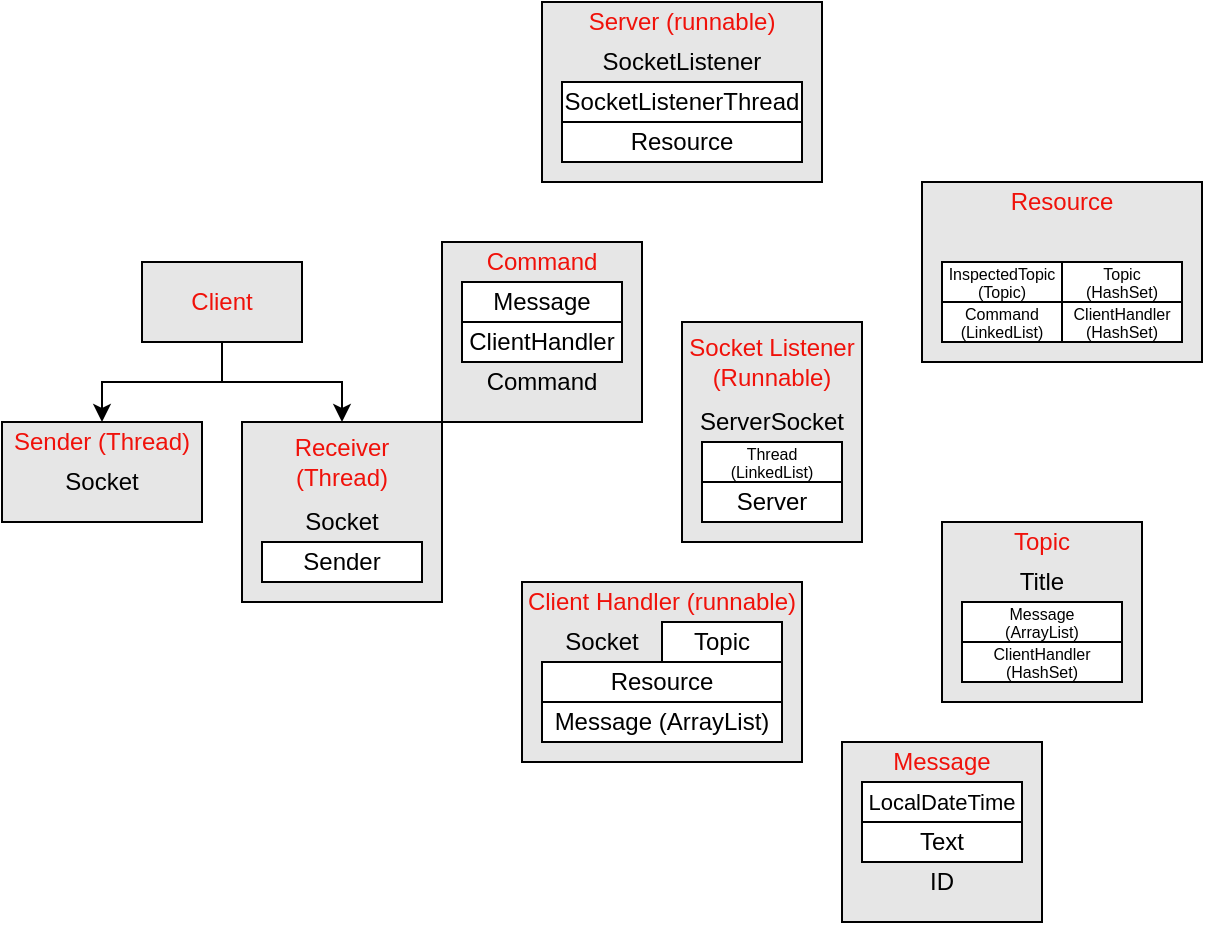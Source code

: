 <mxfile version="22.1.18" type="device">
  <diagram name="Pagina-1" id="wI27bPoJFc5p_HXJKbDN">
    <mxGraphModel dx="512" dy="1499" grid="1" gridSize="10" guides="1" tooltips="1" connect="1" arrows="1" fold="1" page="1" pageScale="1" pageWidth="827" pageHeight="1169" math="0" shadow="0">
      <root>
        <mxCell id="0" />
        <mxCell id="1" parent="0" />
        <mxCell id="qnNc0kTauwBYyMINaoBO-11" value="" style="rounded=0;whiteSpace=wrap;html=1;fillColor=#E6E6E6;container=0;" vertex="1" parent="1">
          <mxGeometry x="590" y="80" width="140" height="90" as="geometry" />
        </mxCell>
        <mxCell id="Iui_RZqFVlRPq1NbMvMK-6" value="" style="rounded=0;whiteSpace=wrap;html=1;fillColor=#E6E6E6;container=0;" parent="1" vertex="1">
          <mxGeometry x="400" y="-10" width="140" height="90" as="geometry" />
        </mxCell>
        <mxCell id="suwgdQuGO1j37GhDRJw1-20" value="" style="rounded=0;whiteSpace=wrap;html=1;fillColor=#E6E6E6;" parent="1" vertex="1">
          <mxGeometry x="250" y="200" width="100" height="90" as="geometry" />
        </mxCell>
        <mxCell id="suwgdQuGO1j37GhDRJw1-67" style="edgeStyle=orthogonalEdgeStyle;rounded=0;orthogonalLoop=1;jettySize=auto;html=1;entryX=0.5;entryY=0;entryDx=0;entryDy=0;" parent="1" source="suwgdQuGO1j37GhDRJw1-1" target="suwgdQuGO1j37GhDRJw1-3" edge="1">
          <mxGeometry relative="1" as="geometry" />
        </mxCell>
        <mxCell id="suwgdQuGO1j37GhDRJw1-70" style="edgeStyle=orthogonalEdgeStyle;rounded=0;orthogonalLoop=1;jettySize=auto;html=1;" parent="1" source="suwgdQuGO1j37GhDRJw1-1" target="suwgdQuGO1j37GhDRJw1-22" edge="1">
          <mxGeometry relative="1" as="geometry" />
        </mxCell>
        <mxCell id="suwgdQuGO1j37GhDRJw1-1" value="&lt;font color=&quot;#f0110a&quot;&gt;Client&lt;/font&gt;" style="rounded=0;whiteSpace=wrap;html=1;fillColor=#E6E6E6;" parent="1" vertex="1">
          <mxGeometry x="200" y="120" width="80" height="40" as="geometry" />
        </mxCell>
        <mxCell id="suwgdQuGO1j37GhDRJw1-62" value="" style="group;fillColor=#E6E6E6;container=0;" parent="1" vertex="1" connectable="0">
          <mxGeometry x="360" y="110" width="80" height="60" as="geometry" />
        </mxCell>
        <mxCell id="suwgdQuGO1j37GhDRJw1-25" value="" style="rounded=0;whiteSpace=wrap;html=1;fillColor=#E6E6E6;" parent="1" vertex="1">
          <mxGeometry x="390" y="280" width="140" height="90" as="geometry" />
        </mxCell>
        <mxCell id="suwgdQuGO1j37GhDRJw1-30" value="&lt;font color=&quot;#f0110a&quot;&gt;Client Handler (runnable)&lt;/font&gt;" style="text;html=1;strokeColor=none;fillColor=none;align=center;verticalAlign=middle;whiteSpace=wrap;rounded=0;" parent="1" vertex="1">
          <mxGeometry x="390" y="280" width="140" height="20" as="geometry" />
        </mxCell>
        <mxCell id="suwgdQuGO1j37GhDRJw1-31" value="Socket" style="text;html=1;strokeColor=none;fillColor=none;align=center;verticalAlign=middle;whiteSpace=wrap;rounded=0;" parent="1" vertex="1">
          <mxGeometry x="400" y="300" width="60" height="20" as="geometry" />
        </mxCell>
        <mxCell id="suwgdQuGO1j37GhDRJw1-32" value="Topic" style="rounded=0;whiteSpace=wrap;html=1;" parent="1" vertex="1">
          <mxGeometry x="460" y="300" width="60" height="20" as="geometry" />
        </mxCell>
        <mxCell id="suwgdQuGO1j37GhDRJw1-33" value="Resource" style="rounded=0;whiteSpace=wrap;html=1;" parent="1" vertex="1">
          <mxGeometry x="400" y="320" width="120" height="20" as="geometry" />
        </mxCell>
        <mxCell id="suwgdQuGO1j37GhDRJw1-21" value="Socket" style="text;html=1;strokeColor=none;fillColor=none;align=center;verticalAlign=middle;whiteSpace=wrap;rounded=0;" parent="1" vertex="1">
          <mxGeometry x="270" y="240" width="60" height="20" as="geometry" />
        </mxCell>
        <mxCell id="suwgdQuGO1j37GhDRJw1-22" value="&lt;font color=&quot;#f0110a&quot;&gt;Receiver&lt;br&gt;(Thread)&lt;br&gt;&lt;/font&gt;" style="text;html=1;strokeColor=none;fillColor=none;align=center;verticalAlign=middle;whiteSpace=wrap;rounded=0;" parent="1" vertex="1">
          <mxGeometry x="250" y="200" width="100" height="40" as="geometry" />
        </mxCell>
        <mxCell id="suwgdQuGO1j37GhDRJw1-24" value="Sender" style="rounded=0;whiteSpace=wrap;html=1;" parent="1" vertex="1">
          <mxGeometry x="260" y="260" width="80" height="20" as="geometry" />
        </mxCell>
        <mxCell id="suwgdQuGO1j37GhDRJw1-15" value="" style="rounded=0;whiteSpace=wrap;html=1;fillColor=#E6E6E6;" parent="1" vertex="1">
          <mxGeometry x="130" y="200" width="100" height="50" as="geometry" />
        </mxCell>
        <mxCell id="suwgdQuGO1j37GhDRJw1-4" value="Socket" style="text;html=1;strokeColor=none;fillColor=none;align=center;verticalAlign=middle;whiteSpace=wrap;rounded=0;" parent="1" vertex="1">
          <mxGeometry x="150" y="220" width="60" height="20" as="geometry" />
        </mxCell>
        <mxCell id="suwgdQuGO1j37GhDRJw1-3" value="&lt;font color=&quot;#f0110a&quot;&gt;Sender (Thread)&lt;/font&gt;" style="text;html=1;strokeColor=none;fillColor=none;align=center;verticalAlign=middle;whiteSpace=wrap;rounded=0;" parent="1" vertex="1">
          <mxGeometry x="130" y="200" width="100" height="20" as="geometry" />
        </mxCell>
        <mxCell id="suwgdQuGO1j37GhDRJw1-34" value="" style="rounded=0;whiteSpace=wrap;html=1;fillColor=#E6E6E6;" parent="1" vertex="1">
          <mxGeometry x="350" y="110" width="100" height="90" as="geometry" />
        </mxCell>
        <mxCell id="suwgdQuGO1j37GhDRJw1-36" value="&lt;font color=&quot;#f0110a&quot;&gt;Command&lt;/font&gt;" style="text;html=1;strokeColor=none;fillColor=none;align=center;verticalAlign=middle;whiteSpace=wrap;rounded=0;" parent="1" vertex="1">
          <mxGeometry x="350" y="110" width="100" height="20" as="geometry" />
        </mxCell>
        <mxCell id="suwgdQuGO1j37GhDRJw1-37" value="Message" style="rounded=0;whiteSpace=wrap;html=1;" parent="1" vertex="1">
          <mxGeometry x="360" y="130" width="80" height="20" as="geometry" />
        </mxCell>
        <mxCell id="suwgdQuGO1j37GhDRJw1-38" value="ClientHandler" style="rounded=0;whiteSpace=wrap;html=1;" parent="1" vertex="1">
          <mxGeometry x="360" y="150" width="80" height="20" as="geometry" />
        </mxCell>
        <mxCell id="suwgdQuGO1j37GhDRJw1-39" value="" style="rounded=0;whiteSpace=wrap;html=1;fillColor=#E6E6E6;" parent="1" vertex="1">
          <mxGeometry x="550" y="360" width="100" height="90" as="geometry" />
        </mxCell>
        <mxCell id="suwgdQuGO1j37GhDRJw1-40" value="&lt;font color=&quot;#f0110a&quot;&gt;Message&lt;/font&gt;" style="text;html=1;strokeColor=none;fillColor=none;align=center;verticalAlign=middle;whiteSpace=wrap;rounded=0;" parent="1" vertex="1">
          <mxGeometry x="570" y="360" width="60" height="20" as="geometry" />
        </mxCell>
        <mxCell id="suwgdQuGO1j37GhDRJw1-41" value="Text" style="rounded=0;whiteSpace=wrap;html=1;" parent="1" vertex="1">
          <mxGeometry x="560" y="400" width="80" height="20" as="geometry" />
        </mxCell>
        <mxCell id="suwgdQuGO1j37GhDRJw1-42" value="&lt;font style=&quot;font-size: 11px;&quot;&gt;LocalDateTime&lt;/font&gt;" style="rounded=0;whiteSpace=wrap;html=1;" parent="1" vertex="1">
          <mxGeometry x="560" y="380" width="80" height="20" as="geometry" />
        </mxCell>
        <mxCell id="Iui_RZqFVlRPq1NbMvMK-13" value="" style="rounded=0;whiteSpace=wrap;html=1;fillColor=#E6E6E6;" parent="1" vertex="1">
          <mxGeometry x="470" y="150" width="90" height="110" as="geometry" />
        </mxCell>
        <mxCell id="Iui_RZqFVlRPq1NbMvMK-15" value="ServerSocket" style="text;html=1;strokeColor=none;fillColor=none;align=center;verticalAlign=middle;whiteSpace=wrap;rounded=0;" parent="1" vertex="1">
          <mxGeometry x="470" y="190" width="90" height="20" as="geometry" />
        </mxCell>
        <mxCell id="Iui_RZqFVlRPq1NbMvMK-16" value="&lt;font color=&quot;#f0110a&quot;&gt;Socket Listener (Runnable)&lt;/font&gt;" style="text;html=1;strokeColor=none;fillColor=none;align=center;verticalAlign=middle;whiteSpace=wrap;rounded=0;" parent="1" vertex="1">
          <mxGeometry x="470" y="150" width="90" height="40" as="geometry" />
        </mxCell>
        <mxCell id="Iui_RZqFVlRPq1NbMvMK-17" value="Server" style="rounded=0;whiteSpace=wrap;html=1;" parent="1" vertex="1">
          <mxGeometry x="480" y="230" width="70" height="20" as="geometry" />
        </mxCell>
        <mxCell id="Iui_RZqFVlRPq1NbMvMK-7" value="&lt;p style=&quot;line-height: 60%;&quot;&gt;&lt;font style=&quot;font-size: 8px;&quot;&gt;ClientHandler&lt;br&gt;(HashSet)&lt;/font&gt;&lt;/p&gt;" style="rounded=0;whiteSpace=wrap;html=1;container=0;" parent="1" vertex="1">
          <mxGeometry x="660" y="140" width="60" height="20" as="geometry" />
        </mxCell>
        <mxCell id="Iui_RZqFVlRPq1NbMvMK-8" value="&lt;p style=&quot;line-height: 60%;&quot;&gt;&lt;span style=&quot;font-size: 8px;&quot;&gt;Topic&lt;br&gt;(HashSet)&lt;/span&gt;&lt;/p&gt;" style="rounded=0;whiteSpace=wrap;html=1;container=0;" parent="1" vertex="1">
          <mxGeometry x="660" y="120" width="60" height="20" as="geometry" />
        </mxCell>
        <mxCell id="Iui_RZqFVlRPq1NbMvMK-9" value="&lt;p style=&quot;line-height: 60%;&quot;&gt;&lt;span style=&quot;font-size: 8px;&quot;&gt;Command&lt;br&gt;(LinkedList)&lt;/span&gt;&lt;/p&gt;" style="rounded=0;whiteSpace=wrap;html=1;container=0;" parent="1" vertex="1">
          <mxGeometry x="600" y="140" width="60" height="20" as="geometry" />
        </mxCell>
        <mxCell id="Iui_RZqFVlRPq1NbMvMK-10" value="&lt;font color=&quot;#f0110a&quot;&gt;Server (runnable)&lt;/font&gt;" style="text;html=1;strokeColor=none;fillColor=none;align=center;verticalAlign=middle;whiteSpace=wrap;rounded=0;container=0;" parent="1" vertex="1">
          <mxGeometry x="400" y="-10" width="140" height="20" as="geometry" />
        </mxCell>
        <mxCell id="Iui_RZqFVlRPq1NbMvMK-23" value="SocketListenerThread" style="rounded=0;whiteSpace=wrap;html=1;container=0;" parent="1" vertex="1">
          <mxGeometry x="410" y="30" width="120" height="20" as="geometry" />
        </mxCell>
        <mxCell id="suwgdQuGO1j37GhDRJw1-50" value="" style="rounded=0;whiteSpace=wrap;html=1;fillColor=#E6E6E6;movable=1;resizable=1;rotatable=1;deletable=1;editable=1;locked=0;connectable=1;container=0;" parent="1" vertex="1">
          <mxGeometry x="600" y="250" width="100" height="90" as="geometry" />
        </mxCell>
        <mxCell id="suwgdQuGO1j37GhDRJw1-51" value="Title" style="text;html=1;strokeColor=none;fillColor=none;align=center;verticalAlign=middle;whiteSpace=wrap;rounded=0;movable=1;resizable=1;rotatable=1;deletable=1;editable=1;locked=0;connectable=1;container=0;" parent="1" vertex="1">
          <mxGeometry x="620" y="270" width="60" height="20" as="geometry" />
        </mxCell>
        <mxCell id="suwgdQuGO1j37GhDRJw1-52" value="&lt;font color=&quot;#f0110a&quot;&gt;Topic&lt;/font&gt;" style="text;html=1;strokeColor=none;fillColor=none;align=center;verticalAlign=middle;whiteSpace=wrap;rounded=0;movable=1;resizable=1;rotatable=1;deletable=1;editable=1;locked=0;connectable=1;container=0;" parent="1" vertex="1">
          <mxGeometry x="620" y="250" width="60" height="20" as="geometry" />
        </mxCell>
        <mxCell id="suwgdQuGO1j37GhDRJw1-55" value="&lt;p style=&quot;line-height: 60%;&quot;&gt;&lt;font style=&quot;font-size: 8px;&quot;&gt;Message&lt;br&gt;(ArrayList)&lt;/font&gt;&lt;/p&gt;" style="rounded=0;whiteSpace=wrap;html=1;movable=1;resizable=1;rotatable=1;deletable=1;editable=1;locked=0;connectable=1;container=0;" parent="1" vertex="1">
          <mxGeometry x="610" y="290" width="80" height="20" as="geometry" />
        </mxCell>
        <mxCell id="suwgdQuGO1j37GhDRJw1-56" value="&lt;p style=&quot;line-height: 60%;&quot;&gt;&lt;font style=&quot;font-size: 8px;&quot;&gt;ClientHandler&lt;br&gt;(HashSet)&lt;/font&gt;&lt;/p&gt;" style="rounded=0;whiteSpace=wrap;html=1;movable=1;resizable=1;rotatable=1;deletable=1;editable=1;locked=0;connectable=1;container=0;" parent="1" vertex="1">
          <mxGeometry x="610" y="310" width="80" height="20" as="geometry" />
        </mxCell>
        <mxCell id="qnNc0kTauwBYyMINaoBO-1" value="Resource" style="rounded=0;whiteSpace=wrap;html=1;container=0;" vertex="1" parent="1">
          <mxGeometry x="410" y="50" width="120" height="20" as="geometry" />
        </mxCell>
        <mxCell id="qnNc0kTauwBYyMINaoBO-3" value="SocketListener" style="text;html=1;strokeColor=none;fillColor=none;align=center;verticalAlign=middle;whiteSpace=wrap;rounded=0;" vertex="1" parent="1">
          <mxGeometry x="410" y="10" width="120" height="20" as="geometry" />
        </mxCell>
        <mxCell id="qnNc0kTauwBYyMINaoBO-4" value="Message (ArrayList)" style="rounded=0;whiteSpace=wrap;html=1;" vertex="1" parent="1">
          <mxGeometry x="400" y="340" width="120" height="20" as="geometry" />
        </mxCell>
        <mxCell id="qnNc0kTauwBYyMINaoBO-8" value="Command" style="text;html=1;strokeColor=none;fillColor=none;align=center;verticalAlign=middle;whiteSpace=wrap;rounded=0;" vertex="1" parent="1">
          <mxGeometry x="360" y="170" width="80" height="20" as="geometry" />
        </mxCell>
        <mxCell id="qnNc0kTauwBYyMINaoBO-9" value="ID" style="text;html=1;strokeColor=none;fillColor=none;align=center;verticalAlign=middle;whiteSpace=wrap;rounded=0;" vertex="1" parent="1">
          <mxGeometry x="560" y="420" width="80" height="20" as="geometry" />
        </mxCell>
        <mxCell id="qnNc0kTauwBYyMINaoBO-12" value="&lt;font color=&quot;#f0110a&quot;&gt;Resource&lt;/font&gt;" style="text;html=1;strokeColor=none;fillColor=none;align=center;verticalAlign=middle;whiteSpace=wrap;rounded=0;container=0;" vertex="1" parent="1">
          <mxGeometry x="590" y="80" width="140" height="20" as="geometry" />
        </mxCell>
        <mxCell id="qnNc0kTauwBYyMINaoBO-14" value="&lt;p style=&quot;line-height: 60%;&quot;&gt;&lt;span style=&quot;font-size: 8px;&quot;&gt;InspectedTopic (Topic)&lt;/span&gt;&lt;/p&gt;" style="rounded=0;whiteSpace=wrap;html=1;container=0;" vertex="1" parent="1">
          <mxGeometry x="600" y="120" width="60" height="20" as="geometry" />
        </mxCell>
        <mxCell id="qnNc0kTauwBYyMINaoBO-17" value="&lt;p style=&quot;line-height: 60%;&quot;&gt;&lt;font style=&quot;font-size: 8px;&quot;&gt;Thread (LinkedList)&lt;/font&gt;&lt;/p&gt;" style="rounded=0;whiteSpace=wrap;html=1;movable=1;resizable=1;rotatable=1;deletable=1;editable=1;locked=0;connectable=1;container=0;" vertex="1" parent="1">
          <mxGeometry x="480" y="210" width="70" height="20" as="geometry" />
        </mxCell>
      </root>
    </mxGraphModel>
  </diagram>
</mxfile>
